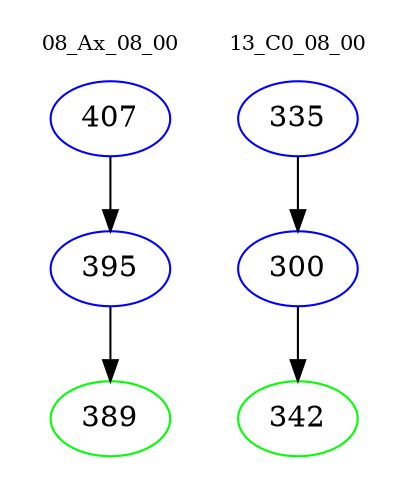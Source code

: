 digraph{
subgraph cluster_0 {
color = white
label = "08_Ax_08_00";
fontsize=10;
T0_407 [label="407", color="blue"]
T0_407 -> T0_395 [color="black"]
T0_395 [label="395", color="blue"]
T0_395 -> T0_389 [color="black"]
T0_389 [label="389", color="green"]
}
subgraph cluster_1 {
color = white
label = "13_C0_08_00";
fontsize=10;
T1_335 [label="335", color="blue"]
T1_335 -> T1_300 [color="black"]
T1_300 [label="300", color="blue"]
T1_300 -> T1_342 [color="black"]
T1_342 [label="342", color="green"]
}
}

